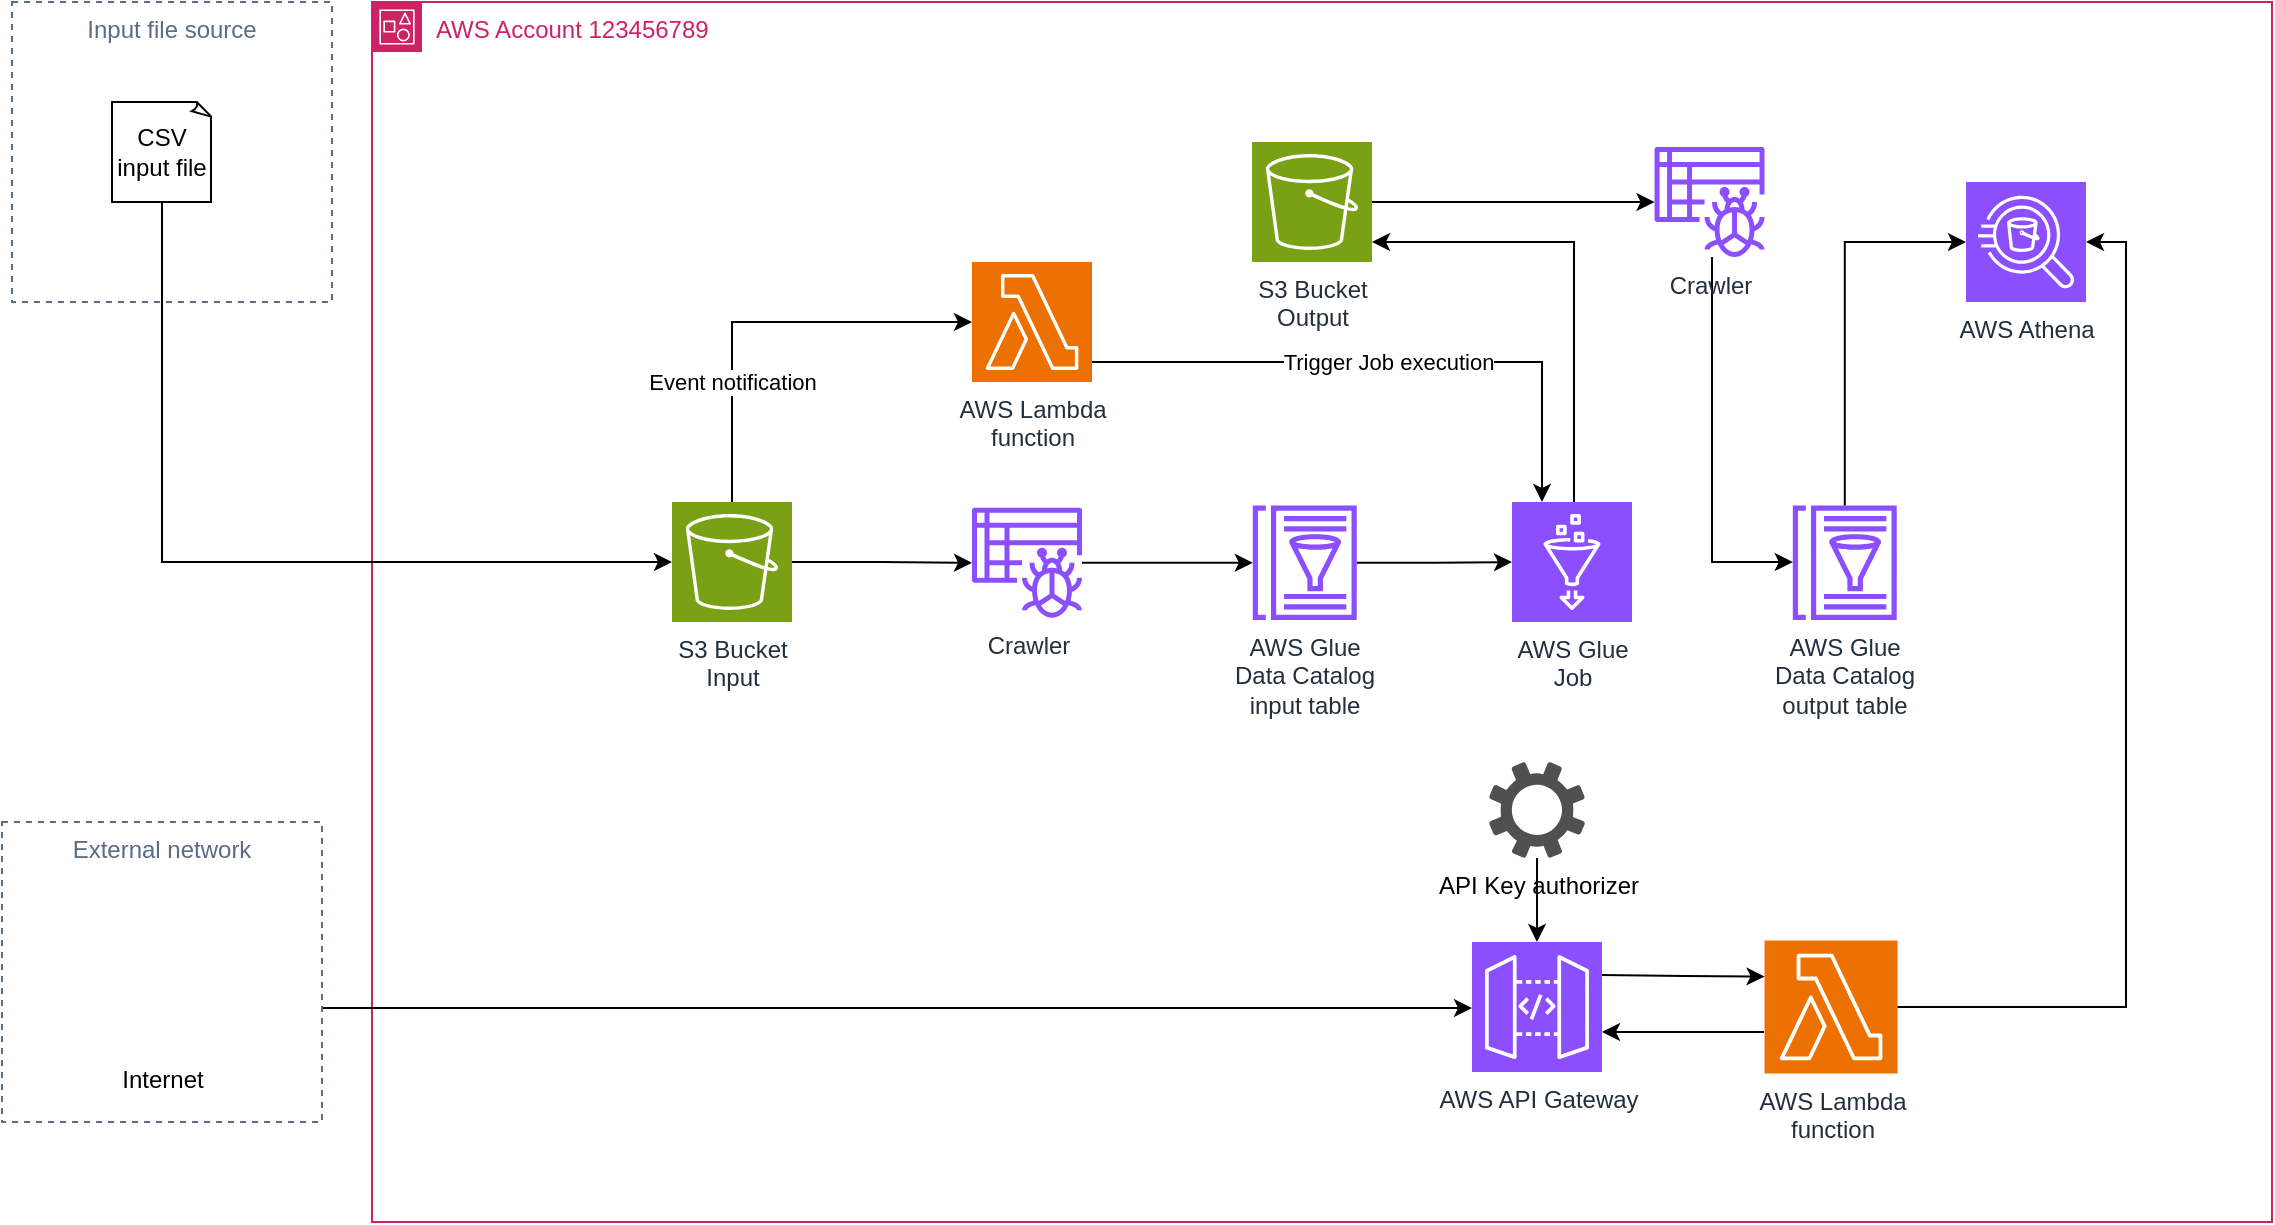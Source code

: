 <mxfile version="24.8.0">
  <diagram name="Página-1" id="JTExMkv25DLJzzsG_6F9">
    <mxGraphModel dx="2261" dy="780" grid="1" gridSize="10" guides="1" tooltips="1" connect="1" arrows="1" fold="1" page="1" pageScale="1" pageWidth="827" pageHeight="1169" math="0" shadow="0">
      <root>
        <mxCell id="0" />
        <mxCell id="1" parent="0" />
        <mxCell id="0_zP4iUOua5YnoaZtltN-3" value="AWS Account 123456789" style="points=[[0,0],[0.25,0],[0.5,0],[0.75,0],[1,0],[1,0.25],[1,0.5],[1,0.75],[1,1],[0.75,1],[0.5,1],[0.25,1],[0,1],[0,0.75],[0,0.5],[0,0.25]];outlineConnect=0;gradientColor=none;html=1;whiteSpace=wrap;fontSize=12;fontStyle=0;container=1;pointerEvents=0;collapsible=0;recursiveResize=0;shape=mxgraph.aws4.group;grIcon=mxgraph.aws4.group_account;strokeColor=#CD2264;fillColor=none;verticalAlign=top;align=left;spacingLeft=30;fontColor=#CD2264;dashed=0;" parent="1" vertex="1">
          <mxGeometry x="180" y="120" width="950" height="610" as="geometry" />
        </mxCell>
        <mxCell id="0_zP4iUOua5YnoaZtltN-11" style="edgeStyle=orthogonalEdgeStyle;rounded=0;orthogonalLoop=1;jettySize=auto;html=1;" parent="0_zP4iUOua5YnoaZtltN-3" source="0_zP4iUOua5YnoaZtltN-4" target="0_zP4iUOua5YnoaZtltN-8" edge="1">
          <mxGeometry relative="1" as="geometry" />
        </mxCell>
        <mxCell id="0_zP4iUOua5YnoaZtltN-4" value="S3 Bucket&lt;div&gt;Input&lt;/div&gt;" style="sketch=0;points=[[0,0,0],[0.25,0,0],[0.5,0,0],[0.75,0,0],[1,0,0],[0,1,0],[0.25,1,0],[0.5,1,0],[0.75,1,0],[1,1,0],[0,0.25,0],[0,0.5,0],[0,0.75,0],[1,0.25,0],[1,0.5,0],[1,0.75,0]];outlineConnect=0;fontColor=#232F3E;fillColor=#7AA116;strokeColor=#ffffff;dashed=0;verticalLabelPosition=bottom;verticalAlign=top;align=center;html=1;fontSize=12;fontStyle=0;aspect=fixed;shape=mxgraph.aws4.resourceIcon;resIcon=mxgraph.aws4.s3;" parent="0_zP4iUOua5YnoaZtltN-3" vertex="1">
          <mxGeometry x="150" y="250" width="60" height="60" as="geometry" />
        </mxCell>
        <mxCell id="0_zP4iUOua5YnoaZtltN-12" value="" style="edgeStyle=orthogonalEdgeStyle;rounded=0;orthogonalLoop=1;jettySize=auto;html=1;" parent="0_zP4iUOua5YnoaZtltN-3" source="0_zP4iUOua5YnoaZtltN-8" target="0_zP4iUOua5YnoaZtltN-9" edge="1">
          <mxGeometry relative="1" as="geometry" />
        </mxCell>
        <mxCell id="0_zP4iUOua5YnoaZtltN-8" value="Crawler" style="sketch=0;outlineConnect=0;fontColor=#232F3E;gradientColor=none;fillColor=#8C4FFF;strokeColor=none;dashed=0;verticalLabelPosition=bottom;verticalAlign=top;align=center;html=1;fontSize=12;fontStyle=0;aspect=fixed;pointerEvents=1;shape=mxgraph.aws4.glue_crawlers;" parent="0_zP4iUOua5YnoaZtltN-3" vertex="1">
          <mxGeometry x="300" y="252.87" width="55" height="55" as="geometry" />
        </mxCell>
        <mxCell id="0_zP4iUOua5YnoaZtltN-7" value="AWS Glue&lt;div&gt;Job&lt;/div&gt;" style="sketch=0;points=[[0,0,0],[0.25,0,0],[0.5,0,0],[0.75,0,0],[1,0,0],[0,1,0],[0.25,1,0],[0.5,1,0],[0.75,1,0],[1,1,0],[0,0.25,0],[0,0.5,0],[0,0.75,0],[1,0.25,0],[1,0.5,0],[1,0.75,0]];outlineConnect=0;fontColor=#232F3E;fillColor=#8C4FFF;strokeColor=#ffffff;dashed=0;verticalLabelPosition=bottom;verticalAlign=top;align=center;html=1;fontSize=12;fontStyle=0;aspect=fixed;shape=mxgraph.aws4.resourceIcon;resIcon=mxgraph.aws4.glue;" parent="0_zP4iUOua5YnoaZtltN-3" vertex="1">
          <mxGeometry x="570" y="250" width="60" height="60" as="geometry" />
        </mxCell>
        <mxCell id="0_zP4iUOua5YnoaZtltN-13" value="" style="edgeStyle=orthogonalEdgeStyle;rounded=0;orthogonalLoop=1;jettySize=auto;html=1;" parent="0_zP4iUOua5YnoaZtltN-3" source="0_zP4iUOua5YnoaZtltN-9" target="0_zP4iUOua5YnoaZtltN-7" edge="1">
          <mxGeometry relative="1" as="geometry" />
        </mxCell>
        <mxCell id="0_zP4iUOua5YnoaZtltN-9" value="AWS Glue&lt;div&gt;Data Catalog&lt;/div&gt;&lt;div&gt;input table&lt;/div&gt;" style="sketch=0;outlineConnect=0;fontColor=#232F3E;gradientColor=none;fillColor=#8C4FFF;strokeColor=none;dashed=0;verticalLabelPosition=bottom;verticalAlign=top;align=center;html=1;fontSize=12;fontStyle=0;aspect=fixed;pointerEvents=1;shape=mxgraph.aws4.glue_data_catalog;" parent="0_zP4iUOua5YnoaZtltN-3" vertex="1">
          <mxGeometry x="440" y="251.79" width="52.77" height="57.16" as="geometry" />
        </mxCell>
        <mxCell id="0_zP4iUOua5YnoaZtltN-15" value="AWS Glue&lt;div&gt;Data Catalog&lt;/div&gt;&lt;div&gt;output table&lt;/div&gt;" style="sketch=0;outlineConnect=0;fontColor=#232F3E;gradientColor=none;fillColor=#8C4FFF;strokeColor=none;dashed=0;verticalLabelPosition=bottom;verticalAlign=top;align=center;html=1;fontSize=12;fontStyle=0;aspect=fixed;pointerEvents=1;shape=mxgraph.aws4.glue_data_catalog;" parent="0_zP4iUOua5YnoaZtltN-3" vertex="1">
          <mxGeometry x="710" y="251.79" width="52.77" height="57.16" as="geometry" />
        </mxCell>
        <mxCell id="0_zP4iUOua5YnoaZtltN-17" value="AWS Athena" style="sketch=0;points=[[0,0,0],[0.25,0,0],[0.5,0,0],[0.75,0,0],[1,0,0],[0,1,0],[0.25,1,0],[0.5,1,0],[0.75,1,0],[1,1,0],[0,0.25,0],[0,0.5,0],[0,0.75,0],[1,0.25,0],[1,0.5,0],[1,0.75,0]];outlineConnect=0;fontColor=#232F3E;fillColor=#8C4FFF;strokeColor=#ffffff;dashed=0;verticalLabelPosition=bottom;verticalAlign=top;align=center;html=1;fontSize=12;fontStyle=0;aspect=fixed;shape=mxgraph.aws4.resourceIcon;resIcon=mxgraph.aws4.athena;" parent="0_zP4iUOua5YnoaZtltN-3" vertex="1">
          <mxGeometry x="797" y="90" width="60" height="60" as="geometry" />
        </mxCell>
        <mxCell id="0_zP4iUOua5YnoaZtltN-20" style="edgeStyle=orthogonalEdgeStyle;rounded=0;orthogonalLoop=1;jettySize=auto;html=1;entryX=0;entryY=0.5;entryDx=0;entryDy=0;entryPerimeter=0;" parent="0_zP4iUOua5YnoaZtltN-3" source="0_zP4iUOua5YnoaZtltN-15" target="0_zP4iUOua5YnoaZtltN-17" edge="1">
          <mxGeometry relative="1" as="geometry">
            <Array as="points">
              <mxPoint x="736" y="120" />
            </Array>
          </mxGeometry>
        </mxCell>
        <mxCell id="0_zP4iUOua5YnoaZtltN-42" style="edgeStyle=orthogonalEdgeStyle;rounded=0;orthogonalLoop=1;jettySize=auto;html=1;" parent="0_zP4iUOua5YnoaZtltN-3" source="0_zP4iUOua5YnoaZtltN-21" target="0_zP4iUOua5YnoaZtltN-41" edge="1">
          <mxGeometry relative="1" as="geometry" />
        </mxCell>
        <mxCell id="0_zP4iUOua5YnoaZtltN-21" value="S3 Bucket&lt;div&gt;Output&lt;/div&gt;" style="sketch=0;points=[[0,0,0],[0.25,0,0],[0.5,0,0],[0.75,0,0],[1,0,0],[0,1,0],[0.25,1,0],[0.5,1,0],[0.75,1,0],[1,1,0],[0,0.25,0],[0,0.5,0],[0,0.75,0],[1,0.25,0],[1,0.5,0],[1,0.75,0]];outlineConnect=0;fontColor=#232F3E;fillColor=#7AA116;strokeColor=#ffffff;dashed=0;verticalLabelPosition=bottom;verticalAlign=top;align=center;html=1;fontSize=12;fontStyle=0;aspect=fixed;shape=mxgraph.aws4.resourceIcon;resIcon=mxgraph.aws4.s3;" parent="0_zP4iUOua5YnoaZtltN-3" vertex="1">
          <mxGeometry x="440" y="70" width="60" height="60" as="geometry" />
        </mxCell>
        <mxCell id="0_zP4iUOua5YnoaZtltN-22" style="edgeStyle=orthogonalEdgeStyle;rounded=0;orthogonalLoop=1;jettySize=auto;html=1;" parent="0_zP4iUOua5YnoaZtltN-3" source="0_zP4iUOua5YnoaZtltN-7" edge="1">
          <mxGeometry relative="1" as="geometry">
            <mxPoint x="500" y="120" as="targetPoint" />
            <Array as="points">
              <mxPoint x="601" y="120" />
              <mxPoint x="500" y="120" />
            </Array>
          </mxGeometry>
        </mxCell>
        <mxCell id="0_zP4iUOua5YnoaZtltN-23" value="AWS API Gateway" style="sketch=0;points=[[0,0,0],[0.25,0,0],[0.5,0,0],[0.75,0,0],[1,0,0],[0,1,0],[0.25,1,0],[0.5,1,0],[0.75,1,0],[1,1,0],[0,0.25,0],[0,0.5,0],[0,0.75,0],[1,0.25,0],[1,0.5,0],[1,0.75,0]];outlineConnect=0;fontColor=#232F3E;fillColor=#8C4FFF;strokeColor=#ffffff;dashed=0;verticalLabelPosition=bottom;verticalAlign=top;align=center;html=1;fontSize=12;fontStyle=0;aspect=fixed;shape=mxgraph.aws4.resourceIcon;resIcon=mxgraph.aws4.api_gateway;" parent="0_zP4iUOua5YnoaZtltN-3" vertex="1">
          <mxGeometry x="550" y="470" width="65" height="65" as="geometry" />
        </mxCell>
        <mxCell id="0_zP4iUOua5YnoaZtltN-31" style="edgeStyle=orthogonalEdgeStyle;rounded=0;orthogonalLoop=1;jettySize=auto;html=1;" parent="0_zP4iUOua5YnoaZtltN-3" edge="1">
          <mxGeometry relative="1" as="geometry">
            <mxPoint x="696" y="515" as="sourcePoint" />
            <mxPoint x="615.0" y="515" as="targetPoint" />
          </mxGeometry>
        </mxCell>
        <mxCell id="0_zP4iUOua5YnoaZtltN-27" value="AWS Lambda&lt;div&gt;function&lt;/div&gt;" style="sketch=0;points=[[0,0,0],[0.25,0,0],[0.5,0,0],[0.75,0,0],[1,0,0],[0,1,0],[0.25,1,0],[0.5,1,0],[0.75,1,0],[1,1,0],[0,0.25,0],[0,0.5,0],[0,0.75,0],[1,0.25,0],[1,0.5,0],[1,0.75,0]];outlineConnect=0;fontColor=#232F3E;fillColor=#ED7100;strokeColor=#ffffff;dashed=0;verticalLabelPosition=bottom;verticalAlign=top;align=center;html=1;fontSize=12;fontStyle=0;aspect=fixed;shape=mxgraph.aws4.resourceIcon;resIcon=mxgraph.aws4.lambda;" parent="0_zP4iUOua5YnoaZtltN-3" vertex="1">
          <mxGeometry x="696.27" y="469.25" width="66.5" height="66.5" as="geometry" />
        </mxCell>
        <mxCell id="0_zP4iUOua5YnoaZtltN-28" style="edgeStyle=orthogonalEdgeStyle;rounded=0;orthogonalLoop=1;jettySize=auto;html=1;entryX=1;entryY=0.5;entryDx=0;entryDy=0;entryPerimeter=0;" parent="0_zP4iUOua5YnoaZtltN-3" source="0_zP4iUOua5YnoaZtltN-27" target="0_zP4iUOua5YnoaZtltN-17" edge="1">
          <mxGeometry relative="1" as="geometry" />
        </mxCell>
        <mxCell id="0_zP4iUOua5YnoaZtltN-29" style="edgeStyle=orthogonalEdgeStyle;rounded=0;orthogonalLoop=1;jettySize=auto;html=1;entryX=0;entryY=0.5;entryDx=0;entryDy=0;entryPerimeter=0;" parent="0_zP4iUOua5YnoaZtltN-3" edge="1">
          <mxGeometry relative="1" as="geometry">
            <mxPoint x="615" y="486.5" as="sourcePoint" />
            <mxPoint x="696.27" y="487.25" as="targetPoint" />
          </mxGeometry>
        </mxCell>
        <mxCell id="0_zP4iUOua5YnoaZtltN-34" value="" style="edgeStyle=orthogonalEdgeStyle;rounded=0;orthogonalLoop=1;jettySize=auto;html=1;" parent="0_zP4iUOua5YnoaZtltN-3" source="0_zP4iUOua5YnoaZtltN-33" target="0_zP4iUOua5YnoaZtltN-23" edge="1">
          <mxGeometry relative="1" as="geometry" />
        </mxCell>
        <mxCell id="0_zP4iUOua5YnoaZtltN-33" value="API Key authorizer" style="sketch=0;pointerEvents=1;shadow=0;dashed=0;html=1;strokeColor=none;fillColor=#505050;labelPosition=center;verticalLabelPosition=bottom;verticalAlign=top;outlineConnect=0;align=center;shape=mxgraph.office.concepts.settings;" parent="0_zP4iUOua5YnoaZtltN-3" vertex="1">
          <mxGeometry x="558.5" y="380" width="48" height="48" as="geometry" />
        </mxCell>
        <mxCell id="0_zP4iUOua5YnoaZtltN-38" value="AWS Lambda&lt;div&gt;function&lt;/div&gt;" style="sketch=0;points=[[0,0,0],[0.25,0,0],[0.5,0,0],[0.75,0,0],[1,0,0],[0,1,0],[0.25,1,0],[0.5,1,0],[0.75,1,0],[1,1,0],[0,0.25,0],[0,0.5,0],[0,0.75,0],[1,0.25,0],[1,0.5,0],[1,0.75,0]];outlineConnect=0;fontColor=#232F3E;fillColor=#ED7100;strokeColor=#ffffff;dashed=0;verticalLabelPosition=bottom;verticalAlign=top;align=center;html=1;fontSize=12;fontStyle=0;aspect=fixed;shape=mxgraph.aws4.resourceIcon;resIcon=mxgraph.aws4.lambda;" parent="0_zP4iUOua5YnoaZtltN-3" vertex="1">
          <mxGeometry x="300" y="130" width="60" height="60" as="geometry" />
        </mxCell>
        <mxCell id="0_zP4iUOua5YnoaZtltN-39" value="Event notification" style="edgeStyle=orthogonalEdgeStyle;rounded=0;orthogonalLoop=1;jettySize=auto;html=1;entryX=0;entryY=0.5;entryDx=0;entryDy=0;entryPerimeter=0;" parent="0_zP4iUOua5YnoaZtltN-3" source="0_zP4iUOua5YnoaZtltN-4" target="0_zP4iUOua5YnoaZtltN-38" edge="1">
          <mxGeometry x="-0.429" relative="1" as="geometry">
            <Array as="points">
              <mxPoint x="180" y="160" />
            </Array>
            <mxPoint as="offset" />
          </mxGeometry>
        </mxCell>
        <mxCell id="0_zP4iUOua5YnoaZtltN-40" value="Trigger Job execution" style="edgeStyle=orthogonalEdgeStyle;rounded=0;orthogonalLoop=1;jettySize=auto;html=1;entryX=0.25;entryY=0;entryDx=0;entryDy=0;entryPerimeter=0;" parent="0_zP4iUOua5YnoaZtltN-3" source="0_zP4iUOua5YnoaZtltN-38" target="0_zP4iUOua5YnoaZtltN-7" edge="1">
          <mxGeometry relative="1" as="geometry">
            <Array as="points">
              <mxPoint x="585" y="180" />
            </Array>
          </mxGeometry>
        </mxCell>
        <mxCell id="0_zP4iUOua5YnoaZtltN-43" style="edgeStyle=orthogonalEdgeStyle;rounded=0;orthogonalLoop=1;jettySize=auto;html=1;" parent="0_zP4iUOua5YnoaZtltN-3" source="0_zP4iUOua5YnoaZtltN-41" target="0_zP4iUOua5YnoaZtltN-15" edge="1">
          <mxGeometry relative="1" as="geometry">
            <Array as="points">
              <mxPoint x="670" y="280" />
            </Array>
          </mxGeometry>
        </mxCell>
        <mxCell id="0_zP4iUOua5YnoaZtltN-41" value="Crawler" style="sketch=0;outlineConnect=0;fontColor=#232F3E;gradientColor=none;fillColor=#8C4FFF;strokeColor=none;dashed=0;verticalLabelPosition=bottom;verticalAlign=top;align=center;html=1;fontSize=12;fontStyle=0;aspect=fixed;pointerEvents=1;shape=mxgraph.aws4.glue_crawlers;" parent="0_zP4iUOua5YnoaZtltN-3" vertex="1">
          <mxGeometry x="641.27" y="72.5" width="55" height="55" as="geometry" />
        </mxCell>
        <mxCell id="0_zP4iUOua5YnoaZtltN-5" value="CSV input file" style="whiteSpace=wrap;html=1;shape=mxgraph.basic.document" parent="1" vertex="1">
          <mxGeometry x="50" y="170" width="50" height="50" as="geometry" />
        </mxCell>
        <mxCell id="0_zP4iUOua5YnoaZtltN-6" value="" style="edgeStyle=orthogonalEdgeStyle;rounded=0;orthogonalLoop=1;jettySize=auto;html=1;" parent="1" source="0_zP4iUOua5YnoaZtltN-5" target="0_zP4iUOua5YnoaZtltN-4" edge="1">
          <mxGeometry relative="1" as="geometry">
            <Array as="points">
              <mxPoint x="75" y="400" />
            </Array>
          </mxGeometry>
        </mxCell>
        <mxCell id="0_zP4iUOua5YnoaZtltN-35" value="Internet" style="shape=image;html=1;verticalAlign=top;verticalLabelPosition=bottom;labelBackgroundColor=#ffffff;imageAspect=0;aspect=fixed;image=https://cdn4.iconfinder.com/data/icons/ionicons/512/icon-ios7-world-outline-128.png" parent="1" vertex="1">
          <mxGeometry x="35" y="565" width="80" height="80" as="geometry" />
        </mxCell>
        <mxCell id="eGv9pMTqBnW05FOgkVkg-1" style="edgeStyle=orthogonalEdgeStyle;rounded=0;orthogonalLoop=1;jettySize=auto;html=1;" edge="1" parent="1" source="0_zP4iUOua5YnoaZtltN-47" target="0_zP4iUOua5YnoaZtltN-23">
          <mxGeometry relative="1" as="geometry">
            <Array as="points">
              <mxPoint x="290" y="623" />
              <mxPoint x="290" y="623" />
            </Array>
          </mxGeometry>
        </mxCell>
        <mxCell id="0_zP4iUOua5YnoaZtltN-47" value="External network" style="fillColor=none;strokeColor=#5A6C86;dashed=1;verticalAlign=top;fontStyle=0;fontColor=#5A6C86;whiteSpace=wrap;html=1;" parent="1" vertex="1">
          <mxGeometry x="-5" y="530" width="160" height="150" as="geometry" />
        </mxCell>
        <mxCell id="0_zP4iUOua5YnoaZtltN-48" value="Input file source" style="fillColor=none;strokeColor=#5A6C86;dashed=1;verticalAlign=top;fontStyle=0;fontColor=#5A6C86;whiteSpace=wrap;html=1;" parent="1" vertex="1">
          <mxGeometry y="120" width="160" height="150" as="geometry" />
        </mxCell>
      </root>
    </mxGraphModel>
  </diagram>
</mxfile>
